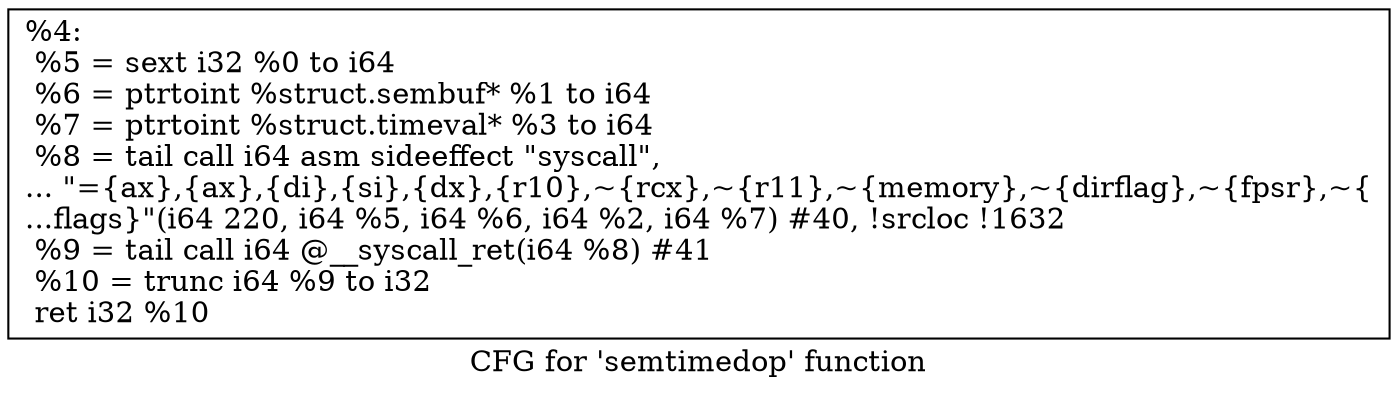 digraph "CFG for 'semtimedop' function" {
	label="CFG for 'semtimedop' function";

	Node0x1b4cfc0 [shape=record,label="{%4:\l  %5 = sext i32 %0 to i64\l  %6 = ptrtoint %struct.sembuf* %1 to i64\l  %7 = ptrtoint %struct.timeval* %3 to i64\l  %8 = tail call i64 asm sideeffect \"syscall\",\l... \"=\{ax\},\{ax\},\{di\},\{si\},\{dx\},\{r10\},~\{rcx\},~\{r11\},~\{memory\},~\{dirflag\},~\{fpsr\},~\{\l...flags\}\"(i64 220, i64 %5, i64 %6, i64 %2, i64 %7) #40, !srcloc !1632\l  %9 = tail call i64 @__syscall_ret(i64 %8) #41\l  %10 = trunc i64 %9 to i32\l  ret i32 %10\l}"];
}
